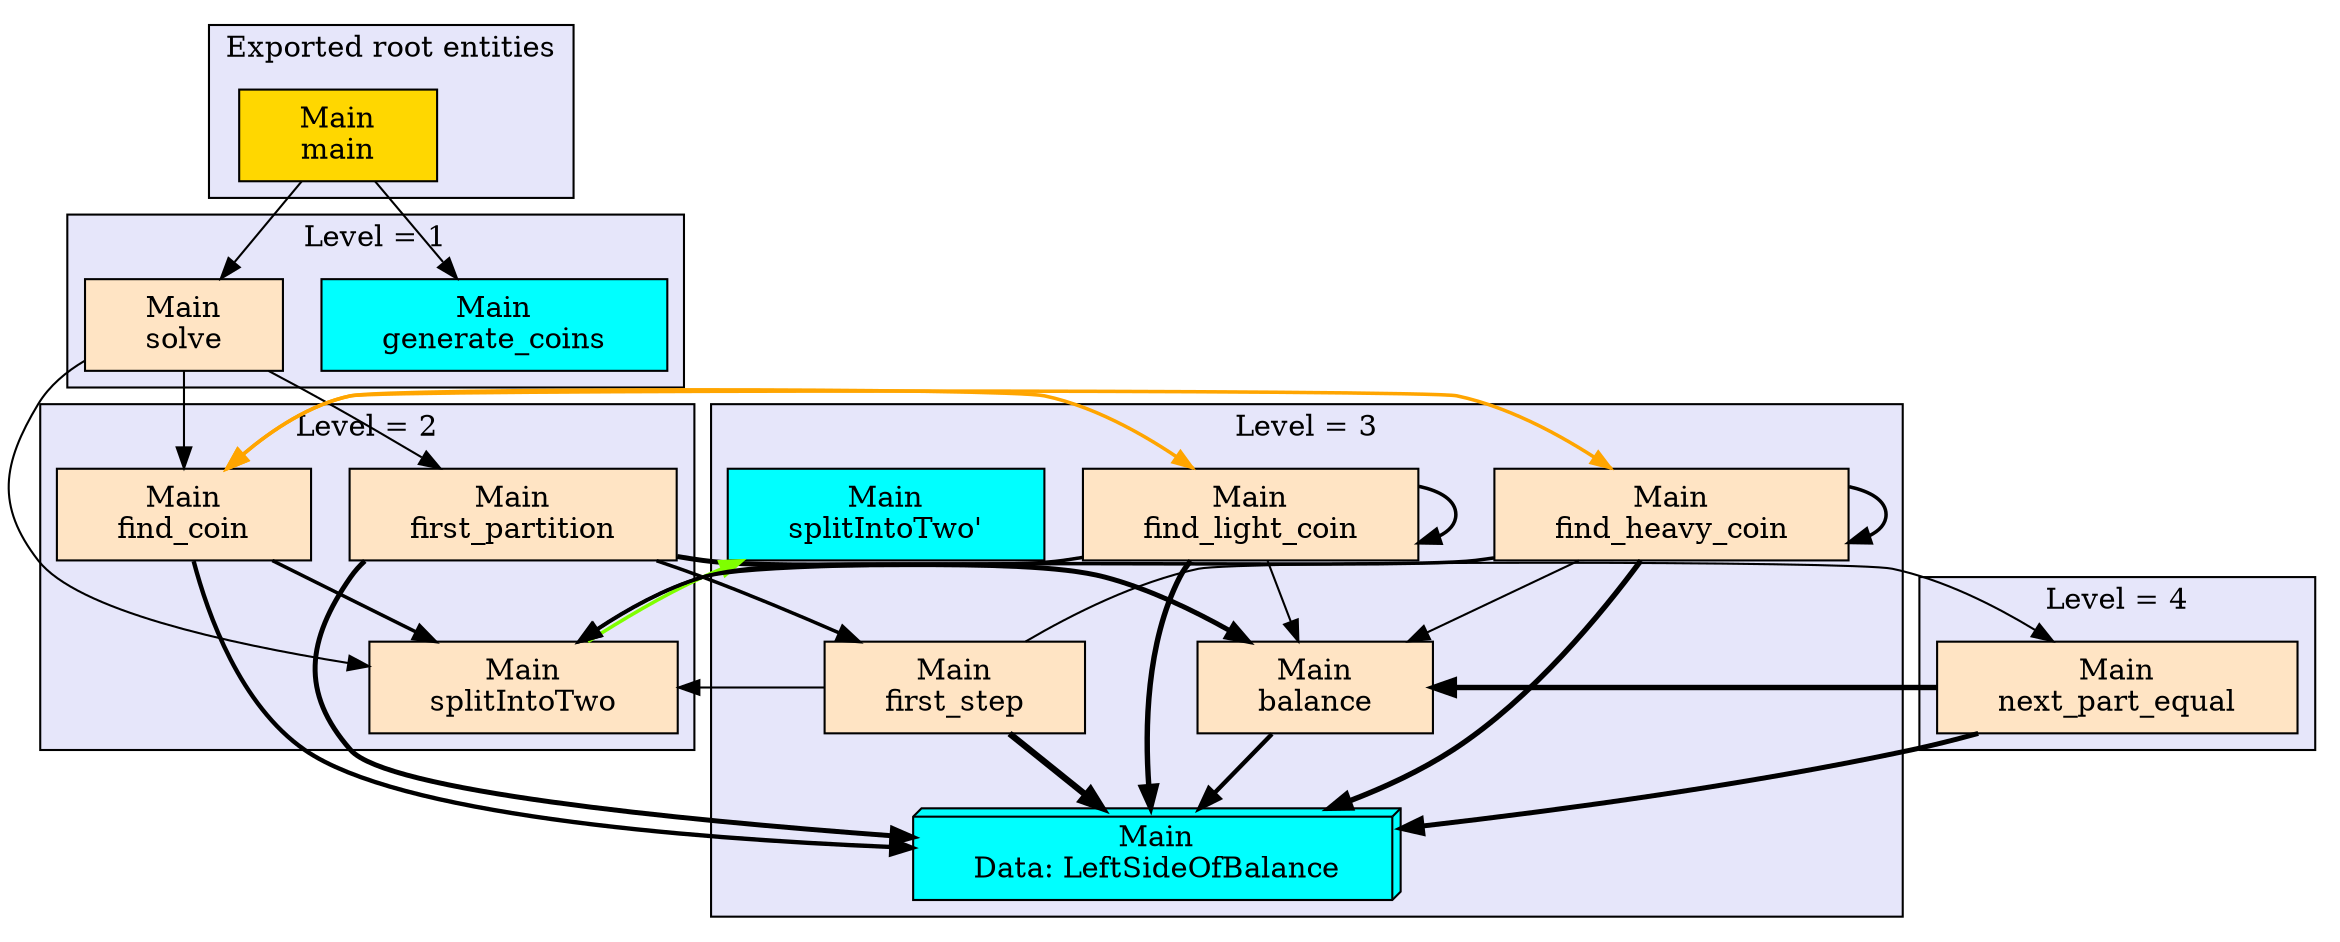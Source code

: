 digraph "Levels within software" {
    node [margin="0.4,0.1"
         ,style=filled];
    subgraph cluster_0 {
        graph [label="Exported root entities"
              ,style=filled
              ,fillcolor=lavender];
        11 [label="Main\nmain"
           ,shape=box
           ,fillcolor=gold
           ,style="filled,solid"];
    }
    subgraph cluster_1 {
        graph [label="Level = 1"
              ,style=filled
              ,fillcolor=lavender];
        10 [label="Main\ngenerate_coins"
           ,shape=box
           ,fillcolor=cyan
           ,style="filled,solid"];
        13 [label="Main\nsolve"
           ,shape=box
           ,fillcolor=bisque
           ,style="filled,solid"];
    }
    subgraph cluster_2 {
        graph [label="Level = 2"
              ,style=filled
              ,fillcolor=lavender];
        5 [label="Main\nfind_coin"
          ,shape=box
          ,fillcolor=bisque
          ,style="filled,solid"];
        8 [label="Main\nfirst_partition"
          ,shape=box
          ,fillcolor=bisque
          ,style="filled,solid"];
        14 [label="Main\nsplitIntoTwo"
           ,shape=box
           ,fillcolor=bisque
           ,style="filled,solid"];
    }
    subgraph cluster_3 {
        graph [label="Level = 3"
              ,style=filled
              ,fillcolor=lavender];
        1 [label="Main\nData: LeftSideOfBalance"
          ,shape=box3d
          ,fillcolor=cyan
          ,style="filled,solid"];
        4 [label="Main\nbalance"
          ,shape=box
          ,fillcolor=bisque
          ,style="filled,solid"];
        6 [label="Main\nfind_heavy_coin"
          ,shape=box
          ,fillcolor=bisque
          ,style="filled,solid"];
        7 [label="Main\nfind_light_coin"
          ,shape=box
          ,fillcolor=bisque
          ,style="filled,solid"];
        9 [label="Main\nfirst_step"
          ,shape=box
          ,fillcolor=bisque
          ,style="filled,solid"];
        15 [label="Main\nsplitIntoTwo'"
           ,shape=box
           ,fillcolor=cyan
           ,style="filled,solid"];
    }
    subgraph cluster_4 {
        graph [label="Level = 4"
              ,style=filled
              ,fillcolor=lavender];
        12 [label="Main\nnext_part_equal"
           ,shape=box
           ,fillcolor=bisque
           ,style="filled,solid"];
    }
    4 -> 1 [penwidth=2.09861228866811
           ,color=black];
    5 -> 1 [penwidth=2.09861228866811
           ,color=black];
    5 -> 6 [penwidth=1
           ,color=orange];
    5 -> 7 [penwidth=1
           ,color=orange];
    5 -> 14 [penwidth=1.6931471805599454
            ,color=black];
    6 -> 1 [penwidth=2.6094379124341005
           ,color=black];
    6 -> 4 [penwidth=1,color=black];
    6 -> 5 [penwidth=1.6931471805599454
           ,color=orange];
    6 -> 6 [penwidth=1.6931471805599454
           ,color=black];
    6 -> 14 [penwidth=1.6931471805599454
            ,color=black];
    7 -> 1 [penwidth=2.6094379124341005
           ,color=black];
    7 -> 4 [penwidth=1,color=black];
    7 -> 5 [penwidth=1.6931471805599454
           ,color=orange];
    7 -> 7 [penwidth=1.6931471805599454
           ,color=black];
    7 -> 14 [penwidth=1.6931471805599454
            ,color=black];
    8 -> 1 [penwidth=2.386294361119891
           ,color=black];
    8 -> 4 [penwidth=2.386294361119891
           ,color=black];
    8 -> 9 [penwidth=1.6931471805599454
           ,color=black];
    9 -> 1 [penwidth=3.0794415416798357
           ,color=black];
    9 -> 12 [penwidth=1
            ,color=black];
    9 -> 14 [penwidth=1
            ,color=black];
    11 -> 10 [penwidth=1
             ,color=black];
    11 -> 13 [penwidth=1
             ,color=black];
    12 -> 1 [penwidth=2.386294361119891
            ,color=black];
    12 -> 4 [penwidth=2.6094379124341005
            ,color=black];
    13 -> 5 [penwidth=1
            ,color=black];
    13 -> 8 [penwidth=1
            ,color=black];
    13 -> 14 [penwidth=1
             ,color=black];
    14 -> 15 [penwidth=1.6931471805599454
             ,color=chartreuse];
}
